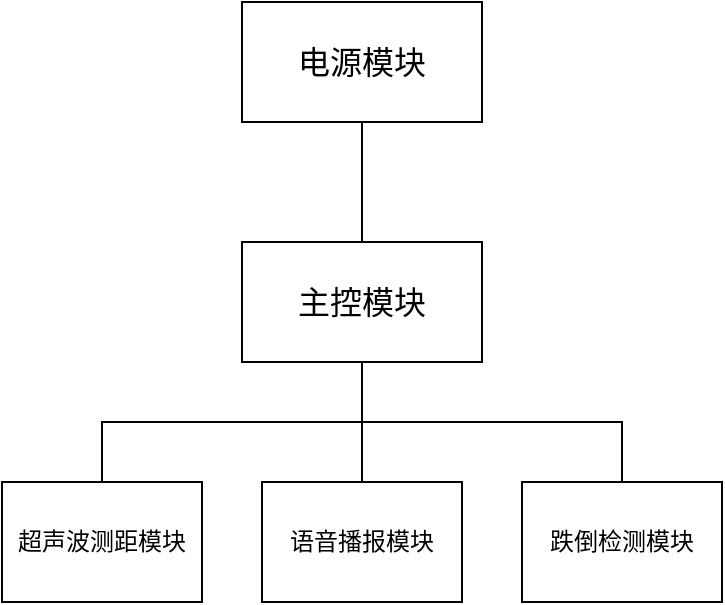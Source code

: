 <mxfile version="14.9.8" type="github">
  <diagram id="BqmijlwSYzgdbRCE5Ut3" name="Page-1">
    <mxGraphModel dx="996" dy="616" grid="1" gridSize="10" guides="1" tooltips="1" connect="1" arrows="1" fold="1" page="1" pageScale="1" pageWidth="1654" pageHeight="1169" math="0" shadow="0">
      <root>
        <mxCell id="0" />
        <mxCell id="1" parent="0" />
        <mxCell id="ut-0j-8NUJJQiy_k8EIM-1" value="&lt;font style=&quot;font-size: 16px&quot;&gt;电源模块&lt;/font&gt;" style="rounded=0;whiteSpace=wrap;html=1;" parent="1" vertex="1">
          <mxGeometry x="460" y="300" width="120" height="60" as="geometry" />
        </mxCell>
        <mxCell id="ut-0j-8NUJJQiy_k8EIM-6" value="&lt;font style=&quot;font-size: 16px&quot;&gt;主控模块&lt;/font&gt;" style="rounded=0;whiteSpace=wrap;html=1;allowArrows=1;" parent="1" vertex="1">
          <mxGeometry x="460" y="420" width="120" height="60" as="geometry" />
        </mxCell>
        <mxCell id="EFFhlwVtZ6RXwLO8-rPQ-10" value="跌倒检测模块" style="whiteSpace=wrap;html=1;align=center;verticalAlign=middle;treeFolding=1;treeMoving=1;newEdgeStyle={&quot;edgeStyle&quot;:&quot;elbowEdgeStyle&quot;,&quot;startArrow&quot;:&quot;none&quot;,&quot;endArrow&quot;:&quot;none&quot;};" vertex="1" parent="1">
          <mxGeometry x="600" y="540" width="100" height="60" as="geometry" />
        </mxCell>
        <mxCell id="EFFhlwVtZ6RXwLO8-rPQ-11" value="" style="edgeStyle=elbowEdgeStyle;elbow=vertical;startArrow=none;endArrow=none;rounded=0;" edge="1" target="EFFhlwVtZ6RXwLO8-rPQ-10" parent="1">
          <mxGeometry relative="1" as="geometry">
            <mxPoint x="520" y="510" as="sourcePoint" />
            <Array as="points">
              <mxPoint x="710" y="510" />
            </Array>
          </mxGeometry>
        </mxCell>
        <mxCell id="EFFhlwVtZ6RXwLO8-rPQ-24" value="语音播报模块" style="whiteSpace=wrap;html=1;align=center;verticalAlign=middle;treeFolding=1;treeMoving=1;newEdgeStyle={&quot;edgeStyle&quot;:&quot;elbowEdgeStyle&quot;,&quot;startArrow&quot;:&quot;none&quot;,&quot;endArrow&quot;:&quot;none&quot;};" vertex="1" parent="1">
          <mxGeometry x="470" y="540" width="100" height="60" as="geometry" />
        </mxCell>
        <mxCell id="EFFhlwVtZ6RXwLO8-rPQ-25" value="" style="edgeStyle=elbowEdgeStyle;elbow=vertical;startArrow=none;endArrow=none;rounded=0;exitX=0.5;exitY=1;exitDx=0;exitDy=0;" edge="1" target="EFFhlwVtZ6RXwLO8-rPQ-24" parent="1" source="ut-0j-8NUJJQiy_k8EIM-6">
          <mxGeometry relative="1" as="geometry">
            <mxPoint x="480" y="520" as="sourcePoint" />
          </mxGeometry>
        </mxCell>
        <mxCell id="EFFhlwVtZ6RXwLO8-rPQ-26" value="超声波测距模块" style="whiteSpace=wrap;html=1;align=center;verticalAlign=middle;treeFolding=1;treeMoving=1;newEdgeStyle={&quot;edgeStyle&quot;:&quot;elbowEdgeStyle&quot;,&quot;startArrow&quot;:&quot;none&quot;,&quot;endArrow&quot;:&quot;none&quot;};" vertex="1" parent="1">
          <mxGeometry x="340" y="540" width="100" height="60" as="geometry" />
        </mxCell>
        <mxCell id="EFFhlwVtZ6RXwLO8-rPQ-27" value="" style="edgeStyle=elbowEdgeStyle;elbow=vertical;startArrow=none;endArrow=none;rounded=0;" edge="1" target="EFFhlwVtZ6RXwLO8-rPQ-26" parent="1">
          <mxGeometry relative="1" as="geometry">
            <mxPoint x="520" y="510" as="sourcePoint" />
            <Array as="points">
              <mxPoint x="390" y="510" />
            </Array>
          </mxGeometry>
        </mxCell>
        <mxCell id="EFFhlwVtZ6RXwLO8-rPQ-31" value="" style="endArrow=none;html=1;entryX=0.5;entryY=1;entryDx=0;entryDy=0;exitX=0.5;exitY=0;exitDx=0;exitDy=0;" edge="1" parent="1" source="ut-0j-8NUJJQiy_k8EIM-6" target="ut-0j-8NUJJQiy_k8EIM-1">
          <mxGeometry width="50" height="50" relative="1" as="geometry">
            <mxPoint x="510" y="440" as="sourcePoint" />
            <mxPoint x="560" y="390" as="targetPoint" />
          </mxGeometry>
        </mxCell>
      </root>
    </mxGraphModel>
  </diagram>
</mxfile>
